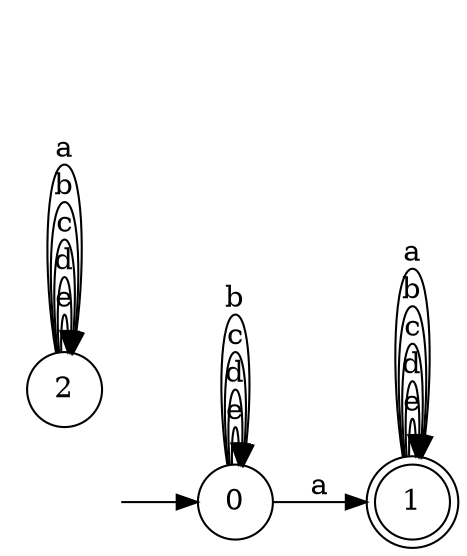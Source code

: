 digraph {
  rankdir=LR;
  0 [label="0", shape = circle];
  0 -> 0 [label="e"];
  0 -> 0 [label="d"];
  0 -> 0 [label="c"];
  0 -> 0 [label="b"];
  0 -> 1 [label="a"];
  1 [label="1", shape = doublecircle];
  1 -> 1 [label="e"];
  1 -> 1 [label="d"];
  1 -> 1 [label="c"];
  1 -> 1 [label="b"];
  1 -> 1 [label="a"];
  2 [label="2", shape = circle];
  2 -> 2 [label="e"];
  2 -> 2 [label="d"];
  2 -> 2 [label="c"];
  2 -> 2 [label="b"];
  2 -> 2 [label="a"];
  3 [label="", shape = plaintext];
  3 -> 0 [label=""];
}
